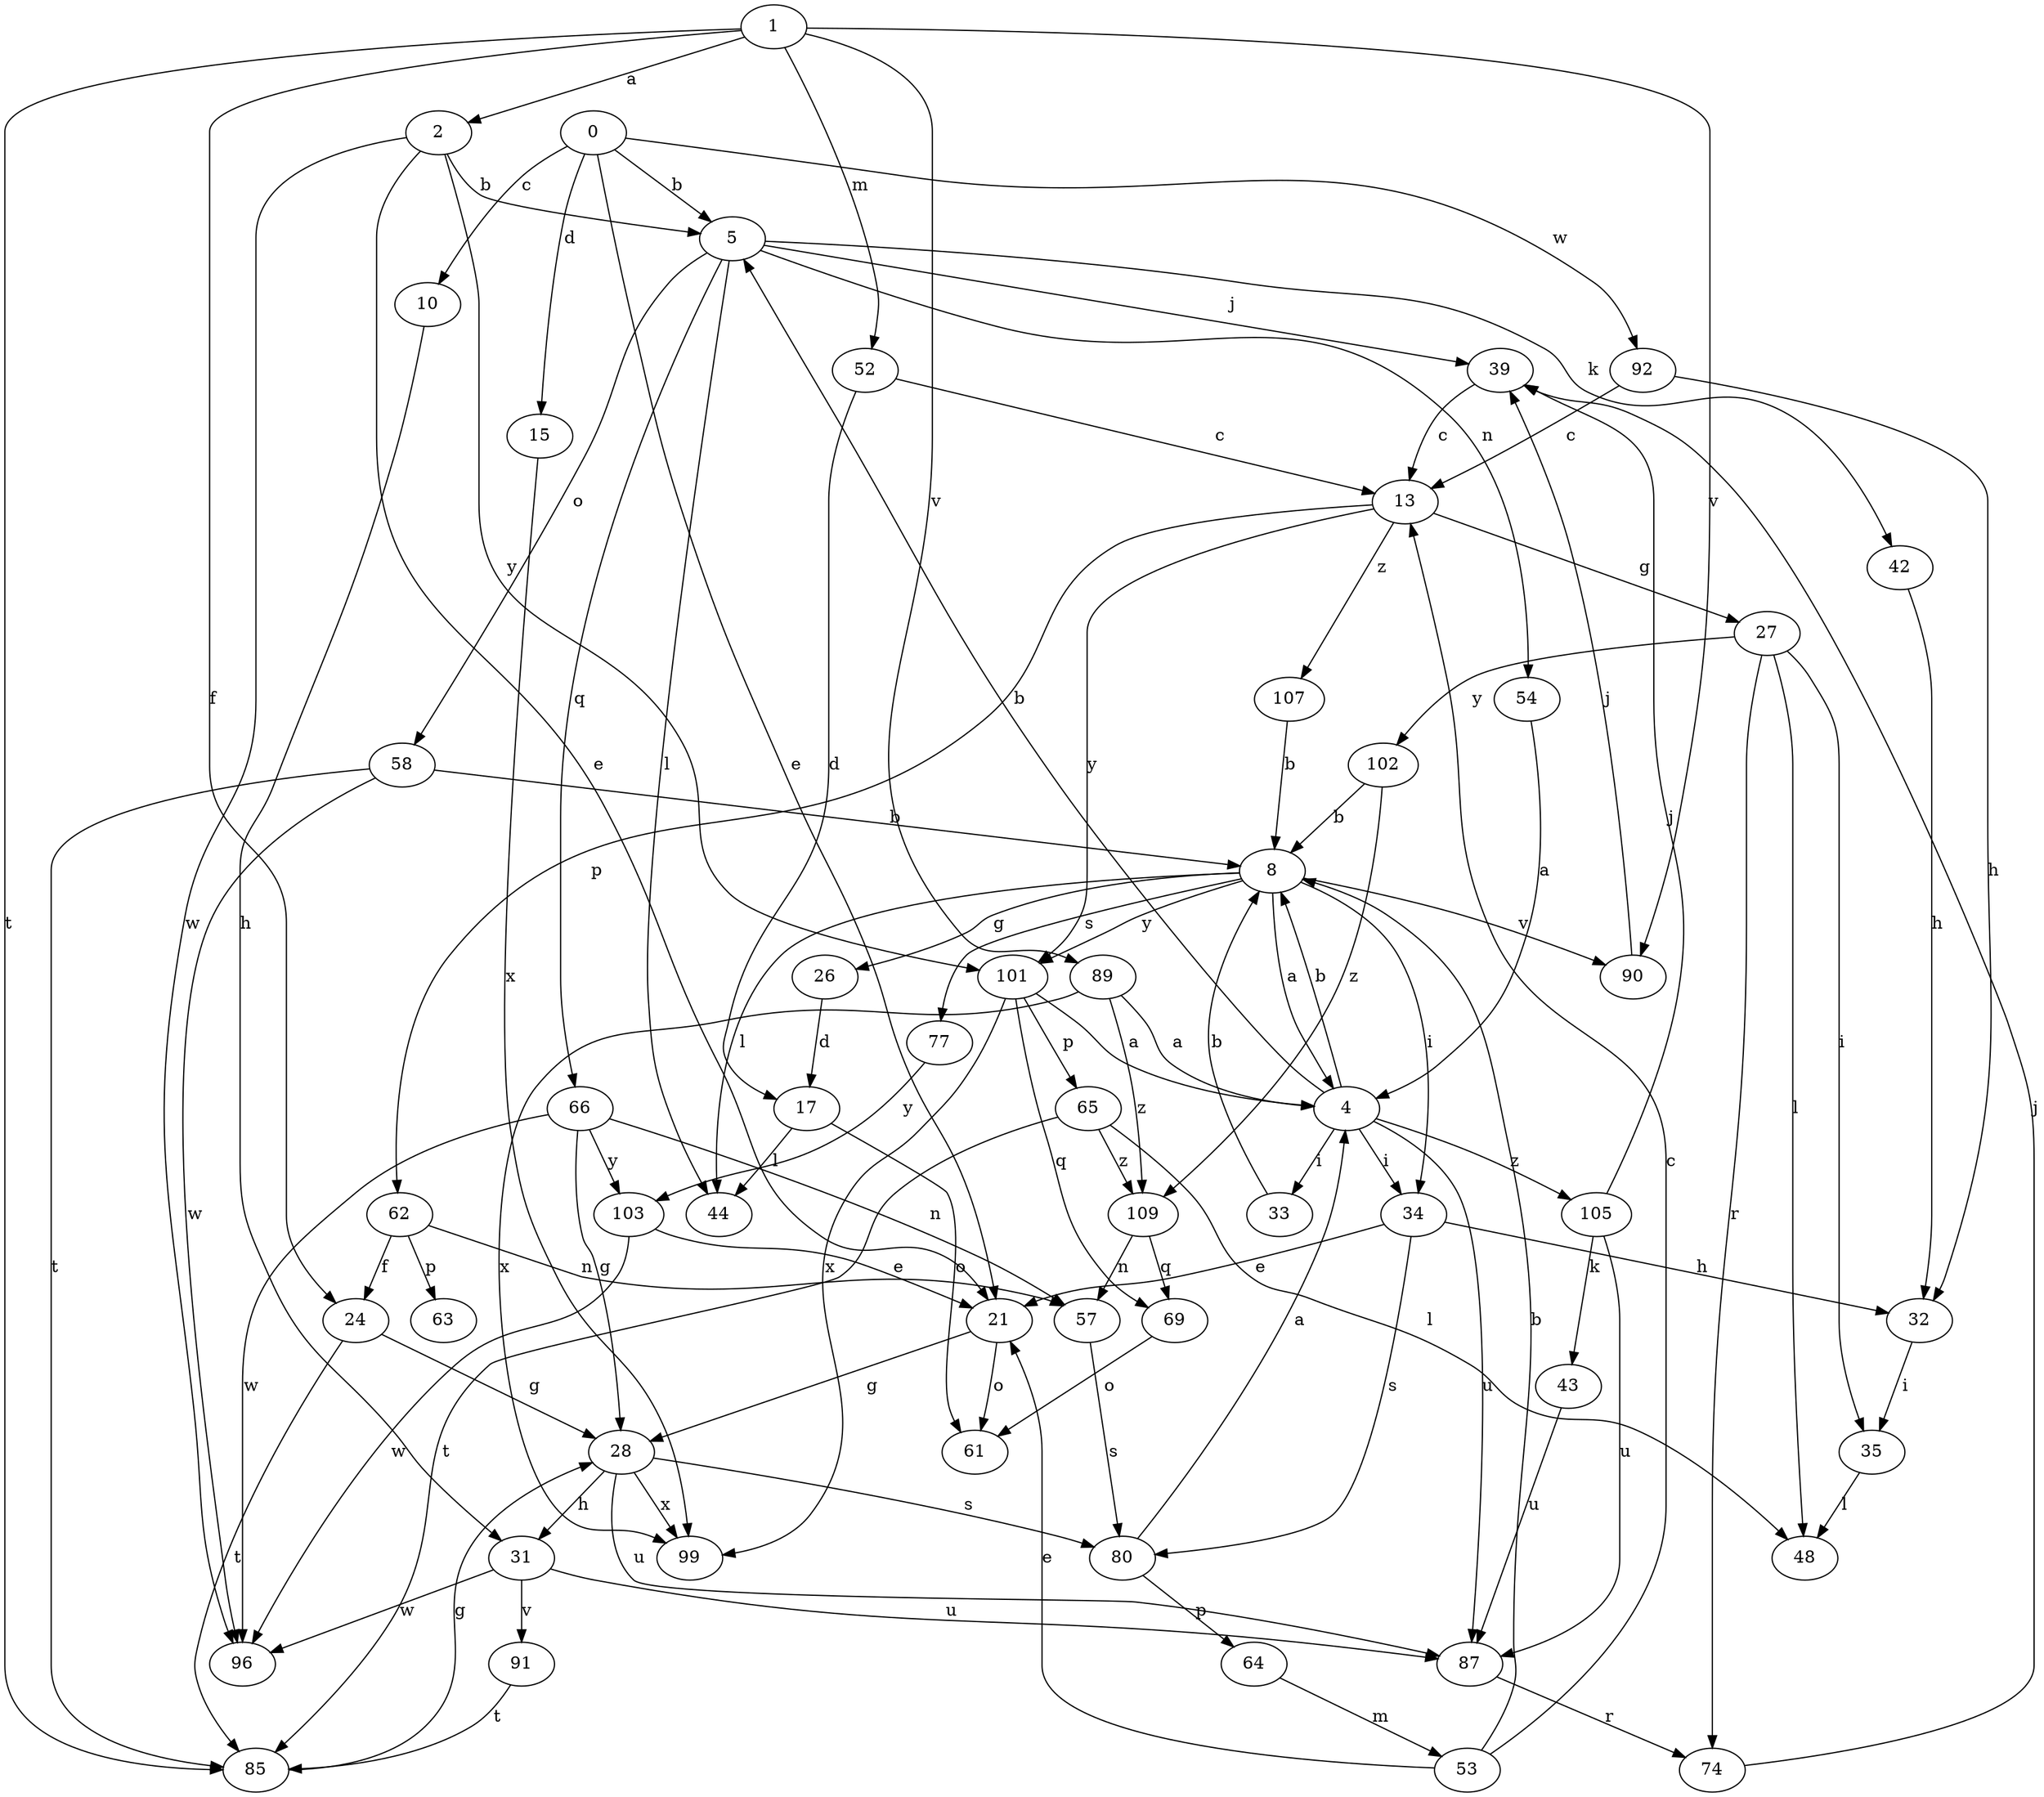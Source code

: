 strict digraph  {
1;
2;
4;
5;
8;
10;
13;
15;
17;
21;
24;
26;
27;
28;
31;
32;
33;
34;
35;
39;
42;
43;
44;
48;
52;
53;
54;
57;
58;
61;
62;
63;
64;
65;
66;
69;
74;
77;
80;
85;
87;
89;
90;
91;
92;
0;
96;
99;
101;
102;
103;
105;
107;
109;
1 -> 2  [label=a];
1 -> 24  [label=f];
1 -> 52  [label=m];
1 -> 85  [label=t];
1 -> 89  [label=v];
1 -> 90  [label=v];
2 -> 5  [label=b];
2 -> 21  [label=e];
2 -> 96  [label=w];
2 -> 101  [label=y];
4 -> 5  [label=b];
4 -> 8  [label=b];
4 -> 33  [label=i];
4 -> 34  [label=i];
4 -> 87  [label=u];
4 -> 105  [label=z];
5 -> 39  [label=j];
5 -> 42  [label=k];
5 -> 44  [label=l];
5 -> 54  [label=n];
5 -> 58  [label=o];
5 -> 66  [label=q];
8 -> 4  [label=a];
8 -> 26  [label=g];
8 -> 34  [label=i];
8 -> 44  [label=l];
8 -> 77  [label=s];
8 -> 90  [label=v];
8 -> 101  [label=y];
10 -> 31  [label=h];
13 -> 27  [label=g];
13 -> 62  [label=p];
13 -> 101  [label=y];
13 -> 107  [label=z];
15 -> 99  [label=x];
17 -> 44  [label=l];
17 -> 61  [label=o];
21 -> 28  [label=g];
21 -> 61  [label=o];
24 -> 28  [label=g];
24 -> 85  [label=t];
26 -> 17  [label=d];
27 -> 35  [label=i];
27 -> 48  [label=l];
27 -> 74  [label=r];
27 -> 102  [label=y];
28 -> 31  [label=h];
28 -> 80  [label=s];
28 -> 87  [label=u];
28 -> 99  [label=x];
31 -> 87  [label=u];
31 -> 91  [label=v];
31 -> 96  [label=w];
32 -> 35  [label=i];
33 -> 8  [label=b];
34 -> 21  [label=e];
34 -> 32  [label=h];
34 -> 80  [label=s];
35 -> 48  [label=l];
39 -> 13  [label=c];
42 -> 32  [label=h];
43 -> 87  [label=u];
52 -> 13  [label=c];
52 -> 17  [label=d];
53 -> 8  [label=b];
53 -> 13  [label=c];
53 -> 21  [label=e];
54 -> 4  [label=a];
57 -> 80  [label=s];
58 -> 8  [label=b];
58 -> 85  [label=t];
58 -> 96  [label=w];
62 -> 24  [label=f];
62 -> 57  [label=n];
62 -> 63  [label=p];
64 -> 53  [label=m];
65 -> 48  [label=l];
65 -> 85  [label=t];
65 -> 109  [label=z];
66 -> 28  [label=g];
66 -> 57  [label=n];
66 -> 96  [label=w];
66 -> 103  [label=y];
69 -> 61  [label=o];
74 -> 39  [label=j];
77 -> 103  [label=y];
80 -> 4  [label=a];
80 -> 64  [label=p];
85 -> 28  [label=g];
87 -> 74  [label=r];
89 -> 4  [label=a];
89 -> 99  [label=x];
89 -> 109  [label=z];
90 -> 39  [label=j];
91 -> 85  [label=t];
92 -> 13  [label=c];
92 -> 32  [label=h];
0 -> 5  [label=b];
0 -> 10  [label=c];
0 -> 15  [label=d];
0 -> 21  [label=e];
0 -> 92  [label=w];
101 -> 4  [label=a];
101 -> 65  [label=p];
101 -> 69  [label=q];
101 -> 99  [label=x];
102 -> 8  [label=b];
102 -> 109  [label=z];
103 -> 21  [label=e];
103 -> 96  [label=w];
105 -> 39  [label=j];
105 -> 43  [label=k];
105 -> 87  [label=u];
107 -> 8  [label=b];
109 -> 57  [label=n];
109 -> 69  [label=q];
}
